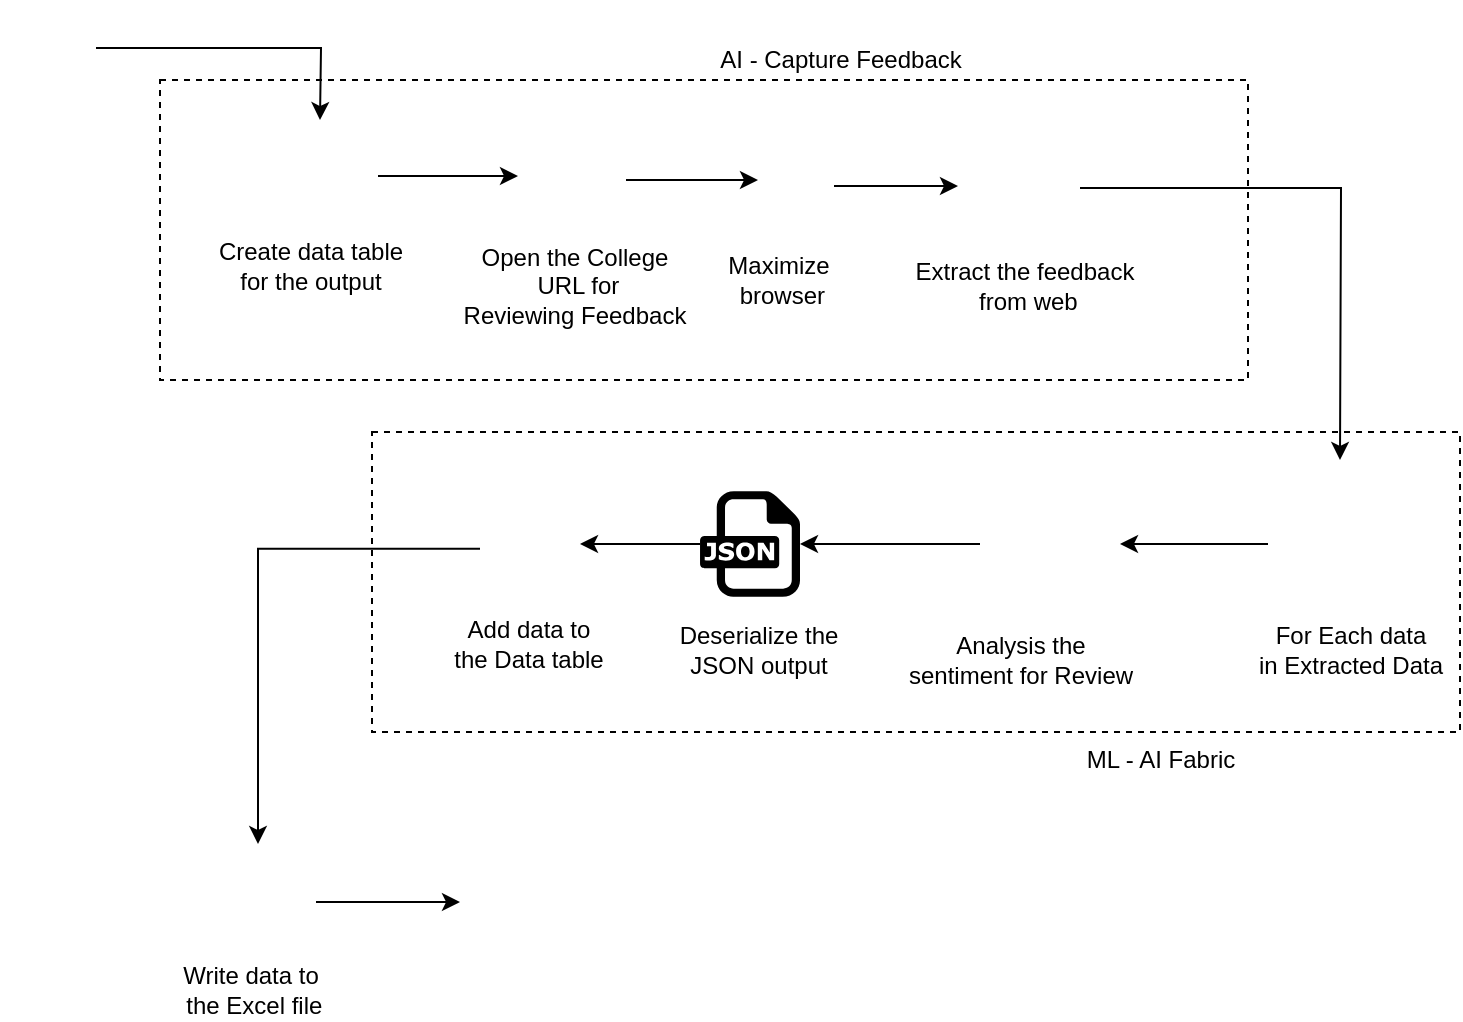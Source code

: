 <mxfile version="13.7.5" type="github">
  <diagram id="tx0RhGR7xUku0lXKzNuE" name="Page-1">
    <mxGraphModel dx="1422" dy="762" grid="1" gridSize="10" guides="1" tooltips="1" connect="1" arrows="1" fold="1" page="1" pageScale="1" pageWidth="850" pageHeight="1100" math="0" shadow="0">
      <root>
        <mxCell id="0" />
        <mxCell id="1" parent="0" />
        <mxCell id="vZQYXWHKkoh2UNgRFgOe-42" value="" style="rounded=0;whiteSpace=wrap;html=1;gradientColor=#ffffff;dashed=1;" vertex="1" parent="1">
          <mxGeometry x="226" y="286" width="544" height="150" as="geometry" />
        </mxCell>
        <mxCell id="vZQYXWHKkoh2UNgRFgOe-21" value="" style="rounded=0;whiteSpace=wrap;html=1;gradientColor=#ffffff;dashed=1;" vertex="1" parent="1">
          <mxGeometry x="120" y="110" width="544" height="150" as="geometry" />
        </mxCell>
        <mxCell id="vZQYXWHKkoh2UNgRFgOe-22" style="edgeStyle=orthogonalEdgeStyle;rounded=0;orthogonalLoop=1;jettySize=auto;html=1;" edge="1" parent="1" source="vZQYXWHKkoh2UNgRFgOe-2">
          <mxGeometry relative="1" as="geometry">
            <mxPoint x="200" y="130" as="targetPoint" />
          </mxGeometry>
        </mxCell>
        <mxCell id="vZQYXWHKkoh2UNgRFgOe-2" value="" style="shape=image;html=1;verticalAlign=top;verticalLabelPosition=bottom;labelBackgroundColor=#ffffff;imageAspect=0;aspect=fixed;image=https://cdn0.iconfinder.com/data/icons/48px_icons_collection_by_neweravin/48/start.png" vertex="1" parent="1">
          <mxGeometry x="40" y="70" width="48" height="48" as="geometry" />
        </mxCell>
        <mxCell id="vZQYXWHKkoh2UNgRFgOe-11" style="edgeStyle=orthogonalEdgeStyle;rounded=0;orthogonalLoop=1;jettySize=auto;html=1;" edge="1" parent="1" source="vZQYXWHKkoh2UNgRFgOe-6">
          <mxGeometry relative="1" as="geometry">
            <mxPoint x="299" y="158" as="targetPoint" />
          </mxGeometry>
        </mxCell>
        <mxCell id="vZQYXWHKkoh2UNgRFgOe-6" value="" style="shape=image;html=1;verticalAlign=top;verticalLabelPosition=bottom;labelBackgroundColor=#ffffff;imageAspect=0;aspect=fixed;image=https://cdn0.iconfinder.com/data/icons/pinpoint-interface/48/repair-database-128.png" vertex="1" parent="1">
          <mxGeometry x="181" y="134" width="48" height="48" as="geometry" />
        </mxCell>
        <mxCell id="vZQYXWHKkoh2UNgRFgOe-9" value="Create data table &lt;br&gt;for the output" style="text;html=1;align=center;verticalAlign=middle;resizable=0;points=[];autosize=1;" vertex="1" parent="1">
          <mxGeometry x="140" y="188" width="110" height="30" as="geometry" />
        </mxCell>
        <mxCell id="vZQYXWHKkoh2UNgRFgOe-15" style="edgeStyle=orthogonalEdgeStyle;rounded=0;orthogonalLoop=1;jettySize=auto;html=1;" edge="1" parent="1" source="vZQYXWHKkoh2UNgRFgOe-10">
          <mxGeometry relative="1" as="geometry">
            <mxPoint x="419" y="160" as="targetPoint" />
          </mxGeometry>
        </mxCell>
        <mxCell id="vZQYXWHKkoh2UNgRFgOe-10" value="" style="shape=image;html=1;verticalAlign=top;verticalLabelPosition=bottom;labelBackgroundColor=#ffffff;imageAspect=0;aspect=fixed;image=https://cdn1.iconfinder.com/data/icons/logotypes/32/chrome-128.png" vertex="1" parent="1">
          <mxGeometry x="305" y="136" width="48" height="48" as="geometry" />
        </mxCell>
        <mxCell id="vZQYXWHKkoh2UNgRFgOe-12" value="Open the College&lt;br&gt;&amp;nbsp;URL for &lt;br&gt;Reviewing Feedback" style="text;html=1;align=center;verticalAlign=middle;resizable=0;points=[];autosize=1;" vertex="1" parent="1">
          <mxGeometry x="262" y="188" width="130" height="50" as="geometry" />
        </mxCell>
        <mxCell id="vZQYXWHKkoh2UNgRFgOe-18" style="edgeStyle=orthogonalEdgeStyle;rounded=0;orthogonalLoop=1;jettySize=auto;html=1;" edge="1" parent="1" source="vZQYXWHKkoh2UNgRFgOe-13">
          <mxGeometry relative="1" as="geometry">
            <mxPoint x="519" y="163" as="targetPoint" />
          </mxGeometry>
        </mxCell>
        <mxCell id="vZQYXWHKkoh2UNgRFgOe-13" value="" style="shape=image;html=1;verticalAlign=top;verticalLabelPosition=bottom;labelBackgroundColor=#ffffff;imageAspect=0;aspect=fixed;image=https://cdn4.iconfinder.com/data/icons/wirecons-free-vector-icons/32/maximize-128.png" vertex="1" parent="1">
          <mxGeometry x="419" y="144" width="38" height="38" as="geometry" />
        </mxCell>
        <mxCell id="vZQYXWHKkoh2UNgRFgOe-16" value="Maximize&lt;br&gt;&amp;nbsp;browser" style="text;html=1;align=center;verticalAlign=middle;resizable=0;points=[];autosize=1;" vertex="1" parent="1">
          <mxGeometry x="394" y="195" width="70" height="30" as="geometry" />
        </mxCell>
        <mxCell id="vZQYXWHKkoh2UNgRFgOe-24" style="edgeStyle=orthogonalEdgeStyle;rounded=0;orthogonalLoop=1;jettySize=auto;html=1;" edge="1" parent="1" source="vZQYXWHKkoh2UNgRFgOe-17">
          <mxGeometry relative="1" as="geometry">
            <mxPoint x="710" y="300" as="targetPoint" />
          </mxGeometry>
        </mxCell>
        <mxCell id="vZQYXWHKkoh2UNgRFgOe-17" value="" style="shape=image;html=1;verticalAlign=top;verticalLabelPosition=bottom;labelBackgroundColor=#ffffff;imageAspect=0;aspect=fixed;image=https://cdn0.iconfinder.com/data/icons/customicondesign-office7-shadow-png/128/Extract-object.png;gradientColor=#ffffff;" vertex="1" parent="1">
          <mxGeometry x="524" y="136" width="56" height="56" as="geometry" />
        </mxCell>
        <mxCell id="vZQYXWHKkoh2UNgRFgOe-27" style="edgeStyle=orthogonalEdgeStyle;rounded=0;orthogonalLoop=1;jettySize=auto;html=1;" edge="1" parent="1" source="vZQYXWHKkoh2UNgRFgOe-19" target="vZQYXWHKkoh2UNgRFgOe-26">
          <mxGeometry relative="1" as="geometry" />
        </mxCell>
        <mxCell id="vZQYXWHKkoh2UNgRFgOe-19" value="" style="shape=image;html=1;verticalAlign=top;verticalLabelPosition=bottom;labelBackgroundColor=#ffffff;imageAspect=0;aspect=fixed;image=https://cdn2.iconfinder.com/data/icons/viiva-business/32/process-128.png;gradientColor=#ffffff;" vertex="1" parent="1">
          <mxGeometry x="674" y="307" width="70" height="70" as="geometry" />
        </mxCell>
        <mxCell id="vZQYXWHKkoh2UNgRFgOe-20" value="Extract the feedback&lt;br&gt;&amp;nbsp;from web" style="text;html=1;align=center;verticalAlign=middle;resizable=0;points=[];autosize=1;" vertex="1" parent="1">
          <mxGeometry x="492" y="198" width="120" height="30" as="geometry" />
        </mxCell>
        <mxCell id="vZQYXWHKkoh2UNgRFgOe-23" value="AI - Capture Feedback" style="text;html=1;align=center;verticalAlign=middle;resizable=0;points=[];autosize=1;" vertex="1" parent="1">
          <mxGeometry x="390" y="90" width="140" height="20" as="geometry" />
        </mxCell>
        <mxCell id="vZQYXWHKkoh2UNgRFgOe-25" value="For Each data &lt;br&gt;in Extracted Data" style="text;html=1;align=center;verticalAlign=middle;resizable=0;points=[];autosize=1;" vertex="1" parent="1">
          <mxGeometry x="660" y="380" width="110" height="30" as="geometry" />
        </mxCell>
        <mxCell id="vZQYXWHKkoh2UNgRFgOe-32" style="edgeStyle=orthogonalEdgeStyle;rounded=0;orthogonalLoop=1;jettySize=auto;html=1;" edge="1" parent="1" source="vZQYXWHKkoh2UNgRFgOe-26" target="vZQYXWHKkoh2UNgRFgOe-31">
          <mxGeometry relative="1" as="geometry" />
        </mxCell>
        <mxCell id="vZQYXWHKkoh2UNgRFgOe-26" value="" style="shape=image;html=1;verticalAlign=top;verticalLabelPosition=bottom;labelBackgroundColor=#ffffff;imageAspect=0;aspect=fixed;image=https://cdn4.iconfinder.com/data/icons/success-filloutline/64/chart-analysis-analytics-data_analytics-pie_1-128.png;dashed=1;gradientColor=#ffffff;" vertex="1" parent="1">
          <mxGeometry x="530" y="307" width="70" height="70" as="geometry" />
        </mxCell>
        <mxCell id="vZQYXWHKkoh2UNgRFgOe-28" value="Analysis the &lt;br&gt;sentiment for Review" style="text;html=1;align=center;verticalAlign=middle;resizable=0;points=[];autosize=1;" vertex="1" parent="1">
          <mxGeometry x="485" y="385" width="130" height="30" as="geometry" />
        </mxCell>
        <mxCell id="vZQYXWHKkoh2UNgRFgOe-38" style="edgeStyle=orthogonalEdgeStyle;rounded=0;orthogonalLoop=1;jettySize=auto;html=1;" edge="1" parent="1" source="vZQYXWHKkoh2UNgRFgOe-31">
          <mxGeometry relative="1" as="geometry">
            <mxPoint x="330" y="342" as="targetPoint" />
          </mxGeometry>
        </mxCell>
        <mxCell id="vZQYXWHKkoh2UNgRFgOe-31" value="" style="dashed=0;outlineConnect=0;html=1;align=center;labelPosition=center;verticalLabelPosition=bottom;verticalAlign=top;shape=mxgraph.weblogos.json;gradientColor=#ffffff;" vertex="1" parent="1">
          <mxGeometry x="390" y="315.6" width="50" height="52.8" as="geometry" />
        </mxCell>
        <mxCell id="vZQYXWHKkoh2UNgRFgOe-33" value="Deserialize the &lt;br&gt;JSON output" style="text;html=1;align=center;verticalAlign=middle;resizable=0;points=[];autosize=1;" vertex="1" parent="1">
          <mxGeometry x="374" y="380" width="90" height="30" as="geometry" />
        </mxCell>
        <mxCell id="vZQYXWHKkoh2UNgRFgOe-44" style="edgeStyle=orthogonalEdgeStyle;rounded=0;orthogonalLoop=1;jettySize=auto;html=1;entryX=0.5;entryY=0;entryDx=0;entryDy=0;" edge="1" parent="1" source="vZQYXWHKkoh2UNgRFgOe-37" target="vZQYXWHKkoh2UNgRFgOe-43">
          <mxGeometry relative="1" as="geometry" />
        </mxCell>
        <mxCell id="vZQYXWHKkoh2UNgRFgOe-37" value="" style="shape=image;html=1;verticalAlign=top;verticalLabelPosition=bottom;labelBackgroundColor=#ffffff;imageAspect=0;aspect=fixed;image=https://cdn4.iconfinder.com/data/icons/essential-part-5/32/413-Data_Add-128.png;dashed=1;gradientColor=#ffffff;" vertex="1" parent="1">
          <mxGeometry x="280" y="320.4" width="48" height="48" as="geometry" />
        </mxCell>
        <mxCell id="vZQYXWHKkoh2UNgRFgOe-39" value="Add data to &lt;br&gt;the Data table" style="text;html=1;align=center;verticalAlign=middle;resizable=0;points=[];autosize=1;" vertex="1" parent="1">
          <mxGeometry x="259" y="377" width="90" height="30" as="geometry" />
        </mxCell>
        <mxCell id="vZQYXWHKkoh2UNgRFgOe-47" style="edgeStyle=orthogonalEdgeStyle;rounded=0;orthogonalLoop=1;jettySize=auto;html=1;" edge="1" parent="1" source="vZQYXWHKkoh2UNgRFgOe-43">
          <mxGeometry relative="1" as="geometry">
            <mxPoint x="270" y="521" as="targetPoint" />
          </mxGeometry>
        </mxCell>
        <mxCell id="vZQYXWHKkoh2UNgRFgOe-43" value="" style="shape=image;html=1;verticalAlign=top;verticalLabelPosition=bottom;labelBackgroundColor=#ffffff;imageAspect=0;aspect=fixed;image=https://cdn3.iconfinder.com/data/icons/logos-brands-3/24/logo_brand_brands_logos_excel-128.png;dashed=1;gradientColor=#ffffff;" vertex="1" parent="1">
          <mxGeometry x="140" y="492" width="58" height="58" as="geometry" />
        </mxCell>
        <mxCell id="vZQYXWHKkoh2UNgRFgOe-45" value="Write data to&lt;br&gt;&amp;nbsp;the Excel file" style="text;html=1;align=center;verticalAlign=middle;resizable=0;points=[];autosize=1;" vertex="1" parent="1">
          <mxGeometry x="120" y="550" width="90" height="30" as="geometry" />
        </mxCell>
        <mxCell id="vZQYXWHKkoh2UNgRFgOe-46" value="" style="shape=image;html=1;verticalAlign=top;verticalLabelPosition=bottom;labelBackgroundColor=#ffffff;imageAspect=0;aspect=fixed;image=https://cdn2.iconfinder.com/data/icons/ios-7-icons/50/finish_flag-128.png;dashed=1;gradientColor=#ffffff;" vertex="1" parent="1">
          <mxGeometry x="272" y="496" width="54" height="54" as="geometry" />
        </mxCell>
        <mxCell id="vZQYXWHKkoh2UNgRFgOe-48" value="ML - AI Fabric" style="text;html=1;align=center;verticalAlign=middle;resizable=0;points=[];autosize=1;" vertex="1" parent="1">
          <mxGeometry x="575" y="440" width="90" height="20" as="geometry" />
        </mxCell>
      </root>
    </mxGraphModel>
  </diagram>
</mxfile>

